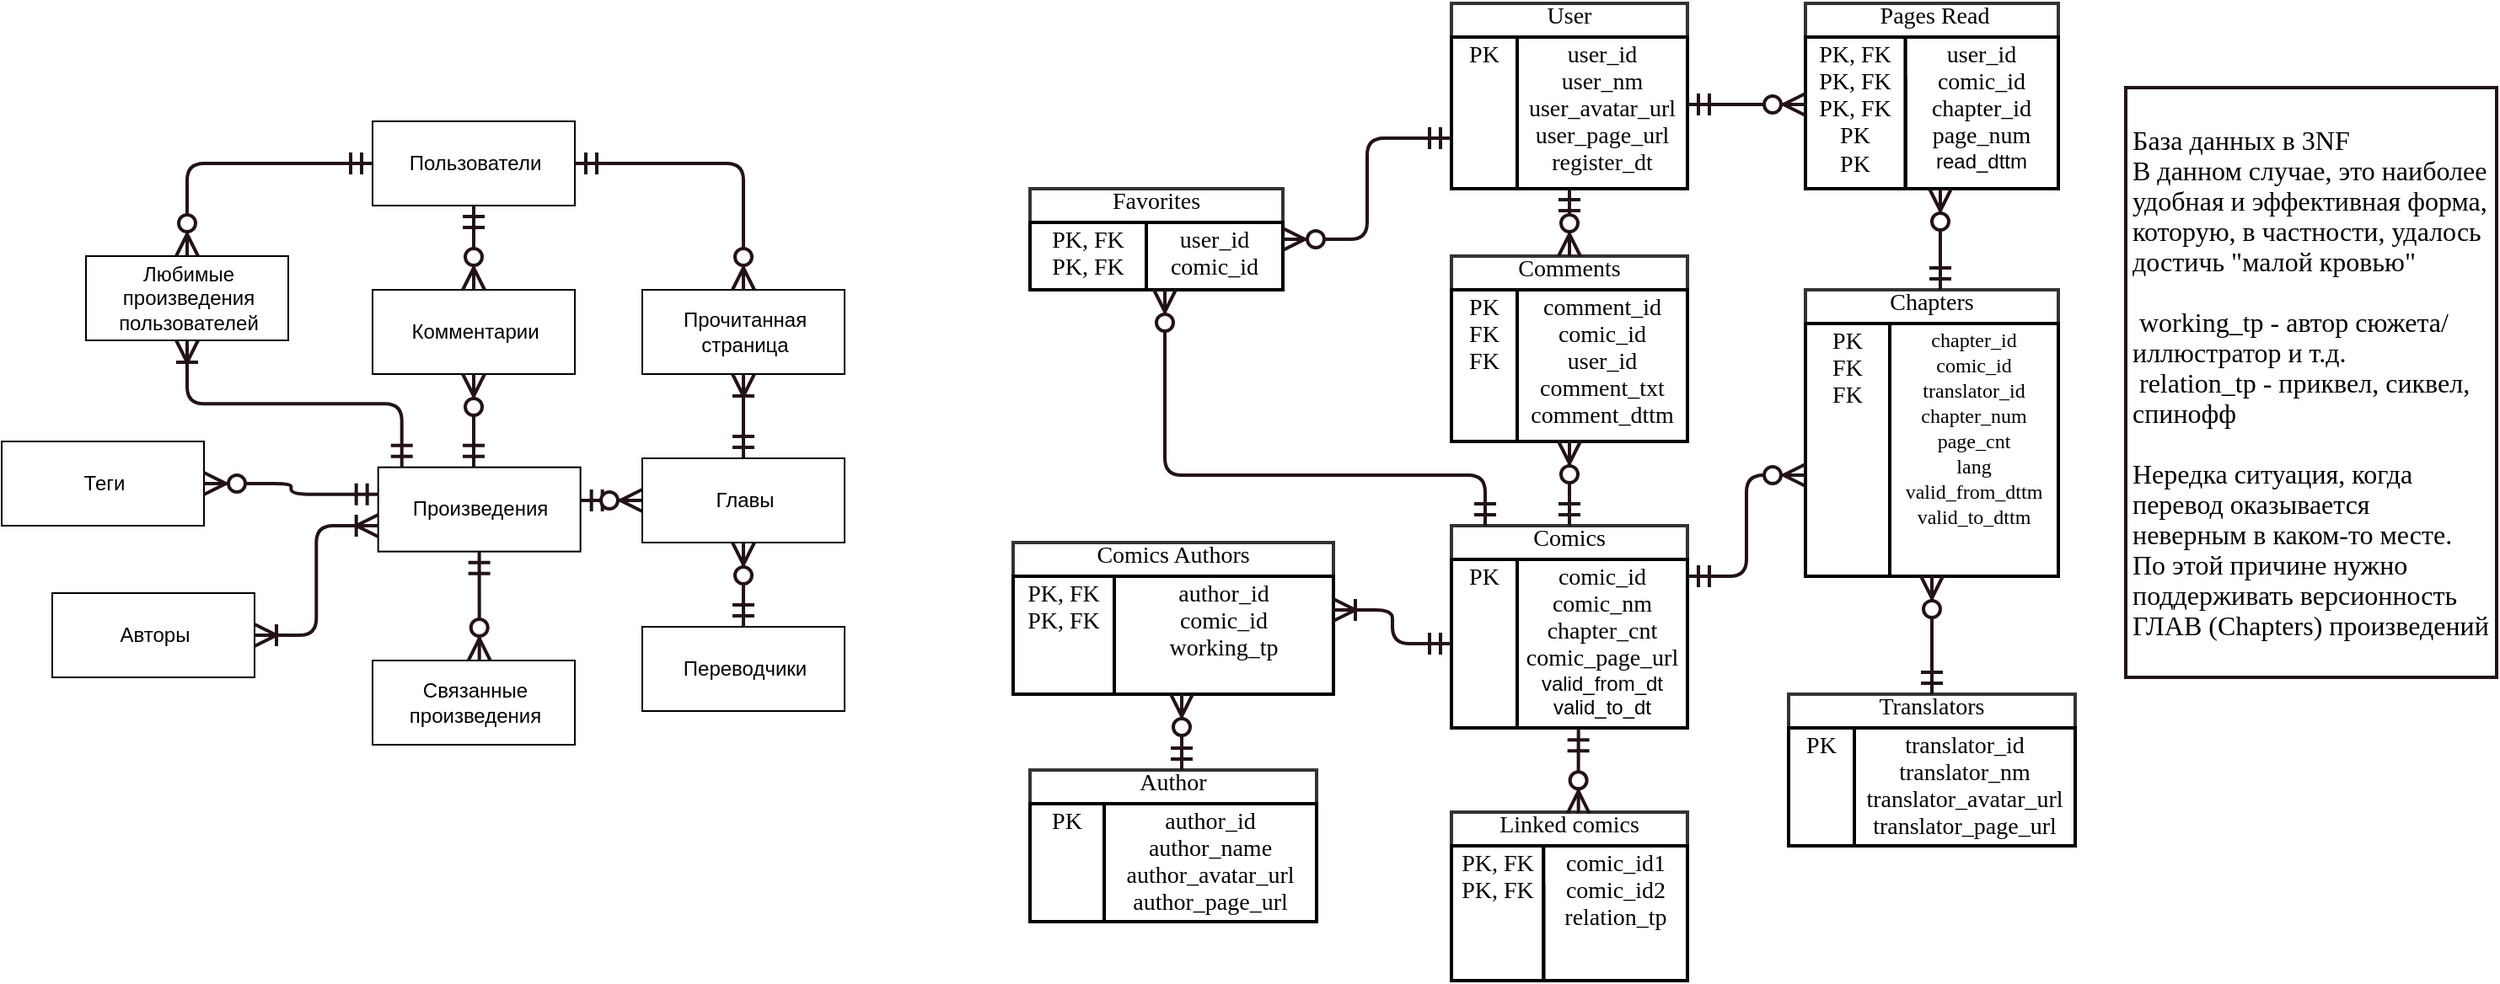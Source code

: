 <mxfile version="14.6.1" type="device"><diagram id="upO_5eK9MUuv22I4tNA9" name="Page-1"><mxGraphModel dx="1521" dy="660" grid="1" gridSize="10" guides="0" tooltips="1" connect="1" arrows="1" fold="1" page="1" pageScale="1" pageWidth="827" pageHeight="1169" background="#FFFFFF" math="0" shadow="0"><root><mxCell id="0"/><mxCell id="2" value="Layer 0" parent="0"/><mxCell id="3" value="&lt;div style='width: 113.0px;height:auto;word-break: break-word;'&gt;&lt;div align=&quot;center&quot;&gt;&lt;span style=&quot;font-size:12px;font-family:Arial;text-decoration:none; line-height: 0;&quot;&gt;&lt;span style=&quot;text-decoration:none; line-height: normal;&quot;&gt;Пользователи&lt;/span&gt;&lt;/span&gt;&lt;/div&gt;&lt;/div&gt;" style="shape=rect;shadow=0;strokeWidth=1;fillColor=#FFFFFF;strokeColor=#000000;opacity=100.0;html=1;nl2Br=0;verticalAlign=middle;align=center;spacingLeft=2.0;spacingRight=0;whiteSpace=wrap;gliffyId=0;" parent="2" vertex="1"><mxGeometry x="380" y="80" width="120" height="50" as="geometry"/></mxCell><mxCell id="4" value="&lt;div style='width: 113.0px;height:auto;word-break: break-word;'&gt;&lt;div align=&quot;center&quot;&gt;&lt;span style=&quot;font-size:12px;font-family:Arial;text-decoration:none; line-height: 0;&quot;&gt;&lt;span style=&quot;text-decoration:none; line-height: normal;&quot;&gt;Переводчики&lt;/span&gt;&lt;/span&gt;&lt;/div&gt;&lt;/div&gt;" style="shape=rect;shadow=0;strokeWidth=1;fillColor=#FFFFFF;strokeColor=#000000;opacity=100.0;html=1;nl2Br=0;verticalAlign=middle;align=center;spacingLeft=2.0;spacingRight=0;whiteSpace=wrap;gliffyId=2;" parent="2" vertex="1"><mxGeometry x="540" y="380" width="120" height="50" as="geometry"/></mxCell><mxCell id="5" value="&lt;div style='width: 113.0px;height:auto;word-break: break-word;'&gt;&lt;div align=&quot;center&quot;&gt;&lt;span style=&quot;font-size:12px;font-family:Arial;text-decoration:none; line-height: 0;&quot;&gt;&lt;span style=&quot;text-decoration:none; line-height: normal;&quot;&gt;Авторы&lt;/span&gt;&lt;/span&gt;&lt;/div&gt;&lt;/div&gt;" style="shape=rect;shadow=0;strokeWidth=1;fillColor=#FFFFFF;strokeColor=#000000;opacity=100.0;html=1;nl2Br=0;verticalAlign=middle;align=center;spacingLeft=2.0;spacingRight=0;whiteSpace=wrap;gliffyId=6;" parent="2" vertex="1"><mxGeometry x="190" y="360" width="120" height="50" as="geometry"/></mxCell><mxCell id="6" value="&lt;div style='width: 113.0px;height:auto;word-break: break-word;'&gt;&lt;div align=&quot;center&quot;&gt;&lt;span style=&quot;font-size:12px;font-family:Arial;text-decoration:none; line-height: 0;&quot;&gt;&lt;span style=&quot;text-decoration:none; line-height: normal;&quot;&gt;Произведения&lt;/span&gt;&lt;/span&gt;&lt;/div&gt;&lt;/div&gt;" style="shape=rect;shadow=0;strokeWidth=1;fillColor=#FFFFFF;strokeColor=#000000;opacity=100.0;html=1;nl2Br=0;verticalAlign=middle;align=center;spacingLeft=2.0;spacingRight=0;whiteSpace=wrap;gliffyId=8;" parent="2" vertex="1"><mxGeometry x="383.333" y="285.333" width="120" height="50" as="geometry"/></mxCell><mxCell id="7" value="&lt;div style='width: 113.0px;height:auto;word-break: break-word;'&gt;&lt;div align=&quot;center&quot;&gt;&lt;span style=&quot;font-size:12px;font-family:Arial;text-decoration:none; line-height: normal;&quot;&gt;Любимые произведения пользователей&lt;/span&gt;&lt;/div&gt;&lt;/div&gt;" style="shape=rect;shadow=0;strokeWidth=1;fillColor=#FFFFFF;strokeColor=#000000;opacity=100.0;html=1;nl2Br=0;verticalAlign=middle;align=center;spacingLeft=2.0;spacingRight=0;whiteSpace=wrap;gliffyId=15;" parent="2" vertex="1"><mxGeometry x="210" y="160" width="120" height="50" as="geometry"/></mxCell><mxCell id="8" style="shape=filledEdge;strokeWidth=2;strokeColor=#231218;fillColor=none;startArrow=ERmandOne;startFill=1;startSize=10;endArrow=ERzeroToMany;endFill=1;endSize=10;rounded=1;gliffyId=18;edgeStyle=orthogonalEdgeStyle;" parent="2" source="3" target="7" edge="1"><mxGeometry width="100" height="100" relative="1" as="geometry"><Array as="points"><mxPoint x="380" y="105"/><mxPoint x="270" y="105"/><mxPoint x="270" y="160"/></Array></mxGeometry></mxCell><mxCell id="9" style="shape=filledEdge;strokeWidth=2;strokeColor=#231218;fillColor=none;startArrow=ERmandOne;startFill=1;startSize=10;endArrow=ERoneToMany;endFill=1;endSize=10;rounded=1;gliffyId=19;edgeStyle=orthogonalEdgeStyle;" parent="2" source="6" target="7" edge="1"><mxGeometry width="100" height="100" relative="1" as="geometry"><Array as="points"><mxPoint x="397.333" y="285.333"/><mxPoint x="397.333" y="247.667"/><mxPoint x="270" y="247.667"/><mxPoint x="270" y="210"/></Array></mxGeometry></mxCell><mxCell id="10" style="shape=filledEdge;strokeWidth=2;strokeColor=#231218;fillColor=none;startArrow=ERoneToMany;startFill=1;startSize=10;endArrow=ERoneToMany;endFill=1;endSize=10;rounded=1;gliffyId=22;edgeStyle=orthogonalEdgeStyle;" parent="2" source="6" target="5" edge="1"><mxGeometry width="100" height="100" relative="1" as="geometry"><Array as="points"><mxPoint x="383.333" y="320"/><mxPoint x="346.667" y="320"/><mxPoint x="346.667" y="385"/><mxPoint x="310" y="385"/></Array></mxGeometry></mxCell><mxCell id="11" style="shape=filledEdge;strokeWidth=2;strokeColor=#231218;fillColor=none;startArrow=ERmandOne;startFill=1;startSize=10;endArrow=ERzeroToMany;endFill=1;endSize=10;rounded=1;gliffyId=23;edgeStyle=orthogonalEdgeStyle;" parent="2" source="4" target="46" edge="1"><mxGeometry width="100" height="100" relative="1" as="geometry"><Array as="points"><mxPoint x="600" y="380"/><mxPoint x="600" y="363.333"/><mxPoint x="600" y="346.667"/><mxPoint x="600" y="330"/></Array></mxGeometry></mxCell><mxCell id="12" value="&lt;div style='width: 113.0px;height:auto;word-break: break-word;'&gt;&lt;div align=&quot;center&quot;&gt;&lt;span style=&quot;font-size:12px;font-family:Arial;text-decoration:none; line-height: normal;&quot;&gt;Связанные произведения&lt;/span&gt;&lt;/div&gt;&lt;/div&gt;" style="shape=rect;shadow=0;strokeWidth=1;fillColor=#FFFFFF;strokeColor=#000000;opacity=100.0;html=1;nl2Br=0;verticalAlign=middle;align=center;spacingLeft=2.0;spacingRight=0;whiteSpace=wrap;gliffyId=27;" parent="2" vertex="1"><mxGeometry x="380" y="400" width="120" height="50" as="geometry"/></mxCell><mxCell id="13" style="shape=filledEdge;strokeWidth=2;strokeColor=#231218;fillColor=none;startArrow=ERmandOne;startFill=1;startSize=10;endArrow=ERzeroToMany;endFill=1;endSize=10;rounded=1;gliffyId=30;edgeStyle=orthogonalEdgeStyle;" parent="2" source="6" target="12" edge="1"><mxGeometry width="100" height="100" relative="1" as="geometry"><Array as="points"><mxPoint x="443.333" y="335.333"/><mxPoint x="443.333" y="356.918"/><mxPoint x="443.333" y="378.502"/><mxPoint x="443.333" y="400.086"/></Array></mxGeometry></mxCell><mxCell id="14" value="&lt;div style='width: 113.0px;height:auto;word-break: break-word;'&gt;&lt;div align=&quot;center&quot;&gt;&lt;span style=&quot;font-size:12px;font-family:Arial;text-decoration:none; line-height: normal;&quot;&gt;Комментарии&lt;/span&gt;&lt;/div&gt;&lt;/div&gt;" style="shape=rect;shadow=0;strokeWidth=1;fillColor=#FFFFFF;strokeColor=#000000;opacity=100.0;html=1;nl2Br=0;verticalAlign=middle;align=center;spacingLeft=2.0;spacingRight=0;whiteSpace=wrap;gliffyId=31;" parent="2" vertex="1"><mxGeometry x="380" y="180" width="120" height="50" as="geometry"/></mxCell><mxCell id="15" style="shape=filledEdge;strokeWidth=2;strokeColor=#231218;fillColor=none;startArrow=ERmandOne;startFill=1;startSize=10;endArrow=ERzeroToMany;endFill=1;endSize=10;rounded=1;gliffyId=34;edgeStyle=orthogonalEdgeStyle;" parent="2" source="6" target="14" edge="1"><mxGeometry width="100" height="100" relative="1" as="geometry"><Array as="points"><mxPoint x="440" y="285.434"/><mxPoint x="440" y="266.956"/><mxPoint x="440" y="248.478"/><mxPoint x="440" y="230"/></Array></mxGeometry></mxCell><mxCell id="16" style="shape=filledEdge;strokeWidth=2;strokeColor=#231218;fillColor=none;startArrow=ERmandOne;startFill=1;startSize=10;endArrow=ERzeroToMany;endFill=1;endSize=10;rounded=1;gliffyId=35;edgeStyle=orthogonalEdgeStyle;" parent="2" source="3" target="14" edge="1"><mxGeometry width="100" height="100" relative="1" as="geometry"><Array as="points"><mxPoint x="440" y="130"/><mxPoint x="440" y="146.667"/><mxPoint x="440" y="163.333"/><mxPoint x="440" y="180"/></Array></mxGeometry></mxCell><mxCell id="17" style="shape=filledEdge;strokeWidth=2;strokeColor=#231218;fillColor=none;startArrow=ERmandOne;startFill=1;startSize=10;endArrow=ERzeroToMany;endFill=1;endSize=10;rounded=1;gliffyId=44;edgeStyle=orthogonalEdgeStyle;" parent="2" source="3" target="45" edge="1"><mxGeometry width="265" height="131" relative="1" as="geometry"><Array as="points"><mxPoint x="500" y="105"/><mxPoint x="600" y="105"/><mxPoint x="600" y="180"/></Array></mxGeometry></mxCell><mxCell id="18" style="shape=filledEdge;strokeWidth=2;strokeColor=#231218;fillColor=none;startArrow=ERmandOne;startFill=1;startSize=10;endArrow=ERzeroToMany;endFill=1;endSize=10;rounded=1;gliffyId=45;edgeStyle=orthogonalEdgeStyle;" parent="2" source="6" target="46" edge="1"><mxGeometry width="263" height="14" relative="1" as="geometry"><Array as="points"><mxPoint x="502.947" y="305"/><mxPoint x="515.298" y="305"/><mxPoint x="527.649" y="305"/><mxPoint x="540" y="305"/></Array></mxGeometry></mxCell><mxCell id="19" value="&lt;div style='width: 147.0px;height:auto;word-break: break-word;'&gt;&lt;div align=&quot;center&quot;&gt;&lt;span style=&quot;font-size:14px;font-family:Times; line-height: normal;&quot;&gt;Favorites&lt;/span&gt;&lt;/div&gt;&lt;/div&gt;" style="swimlane;collapsible=0;fontStyle=0;childLayout=stackLayout;resizeParent=1;resizeParentMax=0;strokeWidth=2;shadow=0;fillColor=#ffffff;strokeColor=#333333;startSize=20.0;whiteSpace=wrap;html=1;nl2Br=0;verticalAlign=middle;align=center;spacingLeft=0.0;spacingRight=0;spacingTop=-4.0;spacingBottom=3;whiteSpace=wrap;gliffyId=102;" parent="2" vertex="1"><mxGeometry x="770" y="120" width="150" height="60" as="geometry"/></mxCell><mxCell id="20" value="&lt;div style='width: 66.0px;height:auto;word-break: break-word;'&gt;&lt;div align=&quot;center&quot;&gt;&lt;span style=&quot;font-size:14px;font-family:Times;text-decoration:none; line-height: 0;&quot;&gt;&lt;span style=&quot;text-decoration:none; line-height: normal;&quot;&gt;PK, FK&lt;/span&gt;&lt;/span&gt;&lt;/div&gt;&lt;div align=&quot;center&quot;&gt;&lt;span style=&quot;font-size:14px;font-family:Times;text-decoration:none; line-height: 0;&quot;&gt;&lt;span style=&quot;text-decoration:none; line-height: normal;&quot;&gt;PK, FK&lt;/span&gt;&lt;/span&gt;&lt;/div&gt;&lt;/div&gt;" style="swimlane;collapsible=0;swimlaneLine=0;strokeWidth=2;shadow=0;fillColor=#ffffff;strokeColor=#000000;whiteSpace=wrap;html=1;fontStyle=0;verticalAlign=top;align=center;spacingLeft=0.0;spacingRight=0;spacingTop=-4.0;spacingBottom=3;whiteSpace=wrap;gliffyId=105;" parent="19" vertex="1"><mxGeometry y="20" width="69" height="40" as="geometry"/></mxCell><mxCell id="21" value="&lt;div style='width: 78.0px;height:auto;word-break: break-word;'&gt;&lt;div align=&quot;center&quot;&gt;&lt;span style=&quot;font-size:14px;font-family:Times; line-height: normal;&quot;&gt;user_id&lt;br /&gt;&lt;/span&gt;&lt;/div&gt;&lt;div align=&quot;center&quot;&gt;&lt;span style=&quot;font-size:14px;font-family:Times; line-height: normal;&quot;&gt;comic_id&lt;/span&gt;&lt;/div&gt;&lt;/div&gt;" style="swimlane;collapsible=0;swimlaneLine=0;strokeWidth=2;shadow=0;fillColor=#ffffff;strokeColor=#000000;whiteSpace=wrap;html=1;fontStyle=0;verticalAlign=top;align=center;spacingLeft=0.0;spacingRight=0;spacingTop=-4.0;spacingBottom=3;whiteSpace=wrap;gliffyId=107;" parent="19" vertex="1"><mxGeometry x="69" y="20" width="81" height="40" as="geometry"/></mxCell><mxCell id="22" value="&lt;div style='width: 147.0px;height:auto;word-break: break-word;'&gt;&lt;div align=&quot;center&quot;&gt;&lt;span style=&quot;font-size:14px;font-family:Times;text-decoration:none; line-height: normal;&quot;&gt;&amp;nbsp;Pages Read&lt;/span&gt;&lt;/div&gt;&lt;/div&gt;" style="swimlane;collapsible=0;fontStyle=0;childLayout=stackLayout;resizeParent=1;resizeParentMax=0;strokeWidth=2;shadow=0;fillColor=#ffffff;strokeColor=#333333;startSize=20.0;whiteSpace=wrap;html=1;nl2Br=0;verticalAlign=middle;align=center;spacingLeft=0.0;spacingRight=0;spacingTop=-4.0;spacingBottom=3;whiteSpace=wrap;gliffyId=109;" parent="2" vertex="1"><mxGeometry x="1230" y="10" width="150.0" height="110" as="geometry"/></mxCell><mxCell id="23" value="&lt;div style=&quot;width: 56.333px ; height: auto ; word-break: break-word&quot;&gt;&lt;div align=&quot;center&quot;&gt;&lt;span style=&quot;font-size: 14px ; font-family: &amp;#34;times&amp;#34; ; line-height: normal&quot;&gt;PK, FK&lt;/span&gt;&lt;/div&gt;&lt;div align=&quot;center&quot;&gt;&lt;span style=&quot;font-size: 14px ; font-family: &amp;#34;times&amp;#34; ; text-decoration: none ; line-height: normal&quot;&gt;PK, FK&lt;/span&gt;&lt;/div&gt;&lt;div align=&quot;center&quot;&gt;&lt;span style=&quot;font-size: 14px ; font-family: &amp;#34;times&amp;#34; ; line-height: normal&quot;&gt;PK, FK&lt;/span&gt;&lt;/div&gt;&lt;div align=&quot;center&quot;&gt;&lt;font face=&quot;times&quot;&gt;&lt;span style=&quot;font-size: 14px&quot;&gt;PK&lt;/span&gt;&lt;/font&gt;&lt;/div&gt;&lt;div align=&quot;center&quot;&gt;&lt;font face=&quot;times&quot;&gt;&lt;span style=&quot;font-size: 14px&quot;&gt;PK&lt;/span&gt;&lt;/font&gt;&lt;/div&gt;&lt;/div&gt;" style="swimlane;collapsible=0;swimlaneLine=0;strokeWidth=2;shadow=0;fillColor=#ffffff;strokeColor=#000000;whiteSpace=wrap;html=1;fontStyle=0;verticalAlign=top;align=center;spacingLeft=0.0;spacingRight=0;spacingTop=-4.0;spacingBottom=3;whiteSpace=wrap;gliffyId=112;" parent="22" vertex="1"><mxGeometry y="20" width="59.333" height="90" as="geometry"/></mxCell><mxCell id="24" value="&lt;div style=&quot;width: 87.667px ; height: auto ; word-break: break-word&quot;&gt;&lt;div align=&quot;center&quot;&gt;&lt;span style=&quot;font-size: 14px ; font-family: &amp;#34;times&amp;#34; ; line-height: normal&quot;&gt;user_id&lt;br&gt;comic_id&lt;/span&gt;&lt;/div&gt;&lt;div align=&quot;center&quot;&gt;&lt;span style=&quot;font-size: 14px ; font-family: &amp;#34;times&amp;#34; ; line-height: normal&quot;&gt;chapter_id&lt;/span&gt;&lt;/div&gt;&lt;div align=&quot;center&quot;&gt;&lt;span style=&quot;font-size: 14px ; font-family: &amp;#34;times&amp;#34; ; line-height: normal&quot;&gt;page_num&lt;/span&gt;&lt;/div&gt;&lt;div align=&quot;center&quot;&gt;&lt;span style=&quot;line-height: normal&quot;&gt;read_dttm&lt;/span&gt;&lt;/div&gt;&lt;/div&gt;" style="swimlane;collapsible=0;swimlaneLine=0;strokeWidth=2;shadow=0;fillColor=#ffffff;strokeColor=#000000;whiteSpace=wrap;html=1;fontStyle=0;verticalAlign=top;align=center;spacingLeft=0.0;spacingRight=0;spacingTop=-4.0;spacingBottom=3;whiteSpace=wrap;gliffyId=114;" parent="22" vertex="1"><mxGeometry x="59.333" y="20" width="90.667" height="90" as="geometry"/></mxCell><mxCell id="25" value="&lt;div style='width: 137.0px;height:auto;word-break: break-word;'&gt;&lt;div align=&quot;center&quot;&gt;&lt;span style=&quot;font-size:14px;font-family:Times; line-height: normal;&quot;&gt;Comments&lt;/span&gt;&lt;/div&gt;&lt;/div&gt;" style="swimlane;collapsible=0;fontStyle=0;childLayout=stackLayout;resizeParent=1;resizeParentMax=0;strokeWidth=2;shadow=0;fillColor=#ffffff;strokeColor=#333333;startSize=20.0;whiteSpace=wrap;html=1;nl2Br=0;verticalAlign=middle;align=center;spacingLeft=0.0;spacingRight=0;spacingTop=-4.0;spacingBottom=3;whiteSpace=wrap;gliffyId=116;" parent="2" vertex="1"><mxGeometry x="1020" y="160" width="140" height="110" as="geometry"/></mxCell><mxCell id="26" value="&lt;div style='width: 36.0px;height:auto;word-break: break-word;'&gt;&lt;div align=&quot;center&quot;&gt;&lt;span style=&quot;font-size:14px;font-family:Times; line-height: normal;&quot;&gt;PK&lt;/span&gt;&lt;/div&gt;&lt;div align=&quot;center&quot;&gt;&lt;span style=&quot;font-size:14px;font-family:Times; line-height: normal;&quot;&gt;FK&lt;/span&gt;&lt;/div&gt;&lt;div align=&quot;center&quot;&gt;&lt;span style=&quot;font-size:14px;font-family:Times; line-height: normal;&quot;&gt;FK&lt;/span&gt;&lt;/div&gt;&lt;div align=&quot;center&quot;&gt;&lt;span style=&quot;font-size:14px;font-family:Times;text-decoration:none; line-height: normal;&quot;&gt;&amp;nbsp;&lt;/span&gt;&lt;/div&gt;&lt;div align=&quot;center&quot;&gt;&lt;span style=&quot;font-size:14px;font-family:Times;text-decoration:none; line-height: normal;&quot;&gt;&amp;nbsp;&lt;/span&gt;&lt;/div&gt;&lt;div align=&quot;center&quot;&gt;&lt;span style=&quot;font-size:14px;font-family:Times;text-decoration:none; line-height: normal;&quot;&gt;&amp;nbsp;&lt;/span&gt;&lt;/div&gt;&lt;/div&gt;" style="swimlane;collapsible=0;swimlaneLine=0;strokeWidth=2;shadow=0;fillColor=#ffffff;strokeColor=#000000;whiteSpace=wrap;html=1;fontStyle=0;verticalAlign=top;align=center;spacingLeft=0.0;spacingRight=0;spacingTop=-4.0;spacingBottom=3;whiteSpace=wrap;gliffyId=119;" parent="25" vertex="1"><mxGeometry y="20" width="39" height="90" as="geometry"/></mxCell><mxCell id="27" value="&lt;div style=&quot;width: 98.0px ; height: auto ; word-break: break-word&quot;&gt;&lt;div align=&quot;center&quot;&gt;&lt;span style=&quot;font-size: 14px ; font-family: &amp;#34;times&amp;#34; ; line-height: normal&quot;&gt;comment_id&lt;br&gt;comic_id&lt;br&gt;user_id&lt;/span&gt;&lt;/div&gt;&lt;div align=&quot;center&quot;&gt;&lt;span style=&quot;font-size: 14px ; font-family: &amp;#34;times&amp;#34; ; line-height: normal&quot;&gt;comment_txt&lt;/span&gt;&lt;/div&gt;&lt;div align=&quot;center&quot;&gt;&lt;span style=&quot;font-size: 14px ; font-family: &amp;#34;times&amp;#34; ; line-height: normal&quot;&gt;comment_dttm&lt;/span&gt;&lt;/div&gt;&lt;/div&gt;" style="swimlane;collapsible=0;swimlaneLine=0;strokeWidth=2;shadow=0;fillColor=#ffffff;strokeColor=#000000;whiteSpace=wrap;html=1;fontStyle=0;verticalAlign=top;align=center;spacingLeft=0.0;spacingRight=0;spacingTop=-4.0;spacingBottom=3;whiteSpace=wrap;gliffyId=121;" parent="25" vertex="1"><mxGeometry x="39" y="20" width="101" height="90" as="geometry"/></mxCell><mxCell id="28" style="shape=filledEdge;strokeWidth=2;strokeColor=#231218;fillColor=none;startArrow=ERoneToMany;startFill=1;startSize=10;endArrow=ERmandOne;endFill=1;endSize=10;rounded=1;gliffyId=196;edgeStyle=orthogonalEdgeStyle;" parent="2" source="45" target="46" edge="1"><mxGeometry width="9.333" height="60" relative="1" as="geometry"><Array as="points"><mxPoint x="600" y="230"/><mxPoint x="600" y="246.667"/><mxPoint x="600" y="263.333"/><mxPoint x="600" y="280"/></Array></mxGeometry></mxCell><mxCell id="29" value="&lt;div style='width: 137.0px;height:auto;word-break: break-word;'&gt;&lt;div align=&quot;center&quot;&gt;&lt;span style=&quot;font-size:14px;font-family:Times; line-height: normal;&quot;&gt;Comics&lt;/span&gt;&lt;/div&gt;&lt;/div&gt;" style="swimlane;collapsible=0;fontStyle=0;childLayout=stackLayout;resizeParent=1;resizeParentMax=0;strokeWidth=2;shadow=0;fillColor=#ffffff;strokeColor=#333333;startSize=20.0;whiteSpace=wrap;html=1;nl2Br=0;verticalAlign=middle;align=center;spacingLeft=0.0;spacingRight=0;spacingTop=-4.0;spacingBottom=3;whiteSpace=wrap;gliffyId=123;" parent="2" vertex="1"><mxGeometry x="1020" y="320" width="140" height="120" as="geometry"/></mxCell><mxCell id="30" value="&lt;div style='width: 36.0px;height:auto;word-break: break-word;'&gt;&lt;div align=&quot;center&quot;&gt;&lt;span style=&quot;font-size:14px;font-family:Times; line-height: normal;&quot;&gt;PK&lt;/span&gt;&lt;/div&gt;&lt;/div&gt;" style="swimlane;collapsible=0;swimlaneLine=0;strokeWidth=2;shadow=0;fillColor=#ffffff;strokeColor=#000000;whiteSpace=wrap;html=1;fontStyle=0;verticalAlign=top;align=center;spacingLeft=0.0;spacingRight=0;spacingTop=-4.0;spacingBottom=3;whiteSpace=wrap;gliffyId=126;" parent="29" vertex="1"><mxGeometry y="20" width="39" height="100" as="geometry"/></mxCell><mxCell id="31" value="&lt;div style='width: 98.0px;height:auto;word-break: break-word;'&gt;&lt;div align=&quot;center&quot;&gt;&lt;span style=&quot;font-size:14px;font-family:Times; line-height: normal;&quot;&gt;comic_id&lt;br /&gt;&lt;/span&gt;&lt;/div&gt;&lt;div align=&quot;center&quot;&gt;&lt;span style=&quot;font-size:14px;font-family:Times; line-height: normal;&quot;&gt;comic_nm&lt;/span&gt;&lt;/div&gt;&lt;div align=&quot;center&quot;&gt;&lt;span style=&quot;font-size:14px;font-family:Times; line-height: normal;&quot;&gt;chapter_cnt&lt;/span&gt;&lt;/div&gt;&lt;div align=&quot;center&quot;&gt;&lt;span style=&quot;font-size:14px;font-family:Times; line-height: normal;&quot;&gt;comic_page_url&lt;/span&gt;&lt;/div&gt;&lt;div align=&quot;center&quot;&gt;&lt;span style=&quot; line-height: normal;&quot;&gt;valid_from_dt&lt;/span&gt;&lt;/div&gt;&lt;div align=&quot;center&quot;&gt;&lt;span style=&quot; line-height: normal;&quot;&gt;valid_to_dt&lt;/span&gt;&lt;/div&gt;&lt;div align=&quot;center&quot;&gt;&lt;/div&gt;&lt;/div&gt;" style="swimlane;collapsible=0;swimlaneLine=0;strokeWidth=2;shadow=0;fillColor=#ffffff;strokeColor=#000000;whiteSpace=wrap;html=1;fontStyle=0;verticalAlign=top;align=center;spacingLeft=0.0;spacingRight=0;spacingTop=-4.0;spacingBottom=3;whiteSpace=wrap;gliffyId=128;" parent="29" vertex="1"><mxGeometry x="39" y="20" width="101" height="100" as="geometry"/></mxCell><mxCell id="32" value="&lt;div style='width: 137.0px;height:auto;word-break: break-word;'&gt;&lt;div align=&quot;center&quot;&gt;&lt;span style=&quot;font-size:14px;font-family:Times; line-height: normal;&quot;&gt;User&lt;/span&gt;&lt;/div&gt;&lt;/div&gt;" style="swimlane;collapsible=0;fontStyle=0;childLayout=stackLayout;resizeParent=1;resizeParentMax=0;strokeWidth=2;shadow=0;fillColor=#ffffff;strokeColor=#333333;startSize=20.0;whiteSpace=wrap;html=1;nl2Br=0;verticalAlign=middle;align=center;spacingLeft=0.0;spacingRight=0;spacingTop=-4.0;spacingBottom=3;whiteSpace=wrap;gliffyId=130;" parent="2" vertex="1"><mxGeometry x="1020" y="10" width="140" height="110" as="geometry"/></mxCell><mxCell id="33" value="&lt;div style='width: 36.0px;height:auto;word-break: break-word;'&gt;&lt;div align=&quot;center&quot;&gt;&lt;span style=&quot;font-size:14px;font-family:Times; line-height: normal;&quot;&gt;PK&lt;/span&gt;&lt;/div&gt;&lt;div align=&quot;center&quot;&gt;&lt;span style=&quot;font-size:14px;font-family:Times;text-decoration:none; line-height: normal;&quot;&gt;&amp;nbsp;&lt;/span&gt;&lt;/div&gt;&lt;div align=&quot;center&quot;&gt;&lt;span style=&quot;font-size:14px;font-family:Times;text-decoration:none; line-height: normal;&quot;&gt;&amp;nbsp;&lt;/span&gt;&lt;/div&gt;&lt;/div&gt;" style="swimlane;collapsible=0;swimlaneLine=0;strokeWidth=2;shadow=0;fillColor=#ffffff;strokeColor=#000000;whiteSpace=wrap;html=1;fontStyle=0;verticalAlign=top;align=center;spacingLeft=0.0;spacingRight=0;spacingTop=-4.0;spacingBottom=3;whiteSpace=wrap;gliffyId=133;" parent="32" vertex="1"><mxGeometry y="20" width="39" height="90" as="geometry"/></mxCell><mxCell id="34" value="&lt;div style='width: 98.0px;height:auto;word-break: break-word;'&gt;&lt;div align=&quot;center&quot;&gt;&lt;span style=&quot;font-size:14px;font-family:Times; line-height: normal;&quot;&gt;user_id&lt;br /&gt;user_nm&lt;/span&gt;&lt;/div&gt;&lt;div align=&quot;center&quot;&gt;&lt;span style=&quot;font-size:14px;font-family:Times; line-height: normal;&quot;&gt;user_avatar_url&lt;/span&gt;&lt;/div&gt;&lt;div align=&quot;center&quot;&gt;&lt;span style=&quot;font-size:14px;font-family:Times; line-height: normal;&quot;&gt;user_page_url&lt;/span&gt;&lt;/div&gt;&lt;div align=&quot;center&quot;&gt;&lt;span style=&quot;font-size:14px;font-family:Times; line-height: normal;&quot;&gt;register_dt&lt;/span&gt;&lt;/div&gt;&lt;/div&gt;" style="swimlane;collapsible=0;swimlaneLine=0;strokeWidth=2;shadow=0;fillColor=#ffffff;strokeColor=#000000;whiteSpace=wrap;html=1;fontStyle=0;verticalAlign=top;align=center;spacingLeft=0.0;spacingRight=0;spacingTop=-4.0;spacingBottom=3;whiteSpace=wrap;gliffyId=135;" parent="32" vertex="1"><mxGeometry x="39" y="20" width="101" height="90" as="geometry"/></mxCell><mxCell id="35" value="&lt;div style='width: 167.0px;height:auto;word-break: break-word;'&gt;&lt;div align=&quot;center&quot;&gt;&lt;span style=&quot;font-size:14px;font-family:Times; line-height: normal;&quot;&gt;Translators&lt;/span&gt;&lt;/div&gt;&lt;/div&gt;" style="swimlane;collapsible=0;fontStyle=0;childLayout=stackLayout;resizeParent=1;resizeParentMax=0;strokeWidth=2;shadow=0;fillColor=#ffffff;strokeColor=#333333;startSize=20.0;whiteSpace=wrap;html=1;nl2Br=0;verticalAlign=middle;align=center;spacingLeft=0.0;spacingRight=0;spacingTop=-4.0;spacingBottom=3;whiteSpace=wrap;gliffyId=137;" parent="2" vertex="1"><mxGeometry x="1220" y="420" width="170" height="90" as="geometry"/></mxCell><mxCell id="36" value="&lt;div style='width: 36.0px;height:auto;word-break: break-word;'&gt;&lt;div align=&quot;center&quot;&gt;&lt;span style=&quot;font-size:14px;font-family:Times; line-height: normal;&quot;&gt;PK&lt;/span&gt;&lt;/div&gt;&lt;div align=&quot;center&quot;&gt;&lt;span style=&quot;font-size:14px;font-family:Times;text-decoration:none; line-height: normal;&quot;&gt;&amp;nbsp;&lt;/span&gt;&lt;/div&gt;&lt;/div&gt;" style="swimlane;collapsible=0;swimlaneLine=0;strokeWidth=2;shadow=0;fillColor=#ffffff;strokeColor=#000000;whiteSpace=wrap;html=1;fontStyle=0;verticalAlign=top;align=center;spacingLeft=0.0;spacingRight=0;spacingTop=-4.0;spacingBottom=3;whiteSpace=wrap;gliffyId=140;" parent="35" vertex="1"><mxGeometry y="20" width="39" height="70" as="geometry"/></mxCell><mxCell id="37" value="&lt;div style='width: 128.0px;height:auto;word-break: break-word;'&gt;&lt;div align=&quot;center&quot;&gt;&lt;span style=&quot;font-size:14px;font-family:Times; line-height: normal;&quot;&gt;translator_id&lt;br /&gt;translator_nm&lt;/span&gt;&lt;/div&gt;&lt;div align=&quot;center&quot;&gt;&lt;span style=&quot;font-size:14px;font-family:Times; line-height: normal;&quot;&gt;translator_avatar_url&lt;/span&gt;&lt;/div&gt;&lt;div align=&quot;center&quot;&gt;&lt;span style=&quot;font-size:14px;font-family:Times; line-height: normal;&quot;&gt;translator_page_url&lt;/span&gt;&lt;/div&gt;&lt;div align=&quot;center&quot;&gt;&lt;span style=&quot;font-size:14px;font-family:Times;text-decoration:none; line-height: normal;&quot;&gt;&amp;nbsp;&lt;/span&gt;&lt;/div&gt;&lt;/div&gt;" style="swimlane;collapsible=0;swimlaneLine=0;strokeWidth=2;shadow=0;fillColor=#ffffff;strokeColor=#000000;whiteSpace=wrap;html=1;fontStyle=0;verticalAlign=top;align=center;spacingLeft=0.0;spacingRight=0;spacingTop=-4.0;spacingBottom=3;whiteSpace=wrap;gliffyId=142;startSize=10;" parent="35" vertex="1"><mxGeometry x="39" y="20" width="131" height="70" as="geometry"/></mxCell><mxCell id="38" value="&lt;div style='width: 212.368px;height:auto;word-break: break-word;'&gt;&lt;div align=&quot;left&quot;&gt;&lt;span style=&quot;font-size:16px;font-family:Times;text-decoration:none; line-height: 0;&quot;&gt;&lt;span style=&quot;text-decoration:none; line-height: normal;&quot;&gt;База данных в 3NF&lt;/span&gt;&lt;/span&gt;&lt;/div&gt;&lt;div align=&quot;left&quot;&gt;&lt;span style=&quot;font-size:16px;font-family:Times;text-decoration:none; line-height: 0;&quot;&gt;&lt;span style=&quot;text-decoration:none; line-height: normal;&quot;&gt;В данном случае, это наиболее удобная и эффективная форма, которую, в частности, удалось достичь &amp;#34;малой кровью&amp;#34;&lt;/span&gt;&lt;/span&gt;&lt;/div&gt;&lt;div align=&quot;left&quot;&gt;&lt;span style=&quot;font-size:16px;font-family:Times;text-decoration:none; line-height: 0;&quot;&gt;&lt;span style=&quot;text-decoration:none; line-height: normal;&quot;&gt;&amp;nbsp;&lt;/span&gt;&lt;/span&gt;&lt;/div&gt;&lt;div align=&quot;left&quot;&gt;&lt;span style=&quot;font-size:16px;font-family:Times;text-decoration:none; line-height: 0;&quot;&gt;&lt;span style=&quot;text-decoration:none; line-height: normal;&quot;&gt;&amp;nbsp;working_tp - автор сюжета/иллюстратор и т.д.&lt;/span&gt;&lt;/span&gt;&lt;/div&gt;&lt;div align=&quot;left&quot;&gt;&lt;span style=&quot;font-size:16px;font-family:Times;text-decoration:none; line-height: 0;&quot;&gt;&lt;span style=&quot;text-decoration:none; line-height: normal;&quot;&gt;&amp;nbsp;relation_tp - приквел, сиквел, спинофф&lt;/span&gt;&lt;/span&gt;&lt;/div&gt;&lt;div align=&quot;left&quot;&gt;&lt;span style=&quot;font-size:16px;font-family:Times;text-decoration:none; line-height: 0;&quot;&gt;&lt;span style=&quot;text-decoration:none; line-height: normal;&quot;&gt;&amp;nbsp;&lt;/span&gt;&lt;/span&gt;&lt;/div&gt;&lt;div align=&quot;left&quot;&gt;&lt;span style=&quot;font-size:16px;font-family:Times; line-height: 0;&quot;&gt;&lt;span style=&quot; line-height: normal;&quot;&gt;Нередка ситуация, когда перевод оказывается неверным в каком-то месте. По этой причине нужно поддерживать версионность ГЛАВ (Chapters) произведений&lt;/span&gt;&lt;/span&gt;&lt;/div&gt;&lt;/div&gt;" style="shape=rect;shadow=0;strokeWidth=2;fillColor=#ffffff;strokeColor=#231218;opacity=100.0;html=1;nl2Br=0;verticalAlign=middle;align=left;spacingLeft=2.316;spacingRight=0;whiteSpace=wrap;gliffyId=275;" parent="2" vertex="1"><mxGeometry x="1420" y="60" width="220" height="350" as="geometry"/></mxCell><mxCell id="39" value="&lt;div style='width: 167.0px;height:auto;word-break: break-word;'&gt;&lt;div align=&quot;center&quot;&gt;&lt;span style=&quot;font-size:14px;font-family:Times; line-height: normal;&quot;&gt;Author&lt;/span&gt;&lt;/div&gt;&lt;/div&gt;" style="swimlane;collapsible=0;fontStyle=0;childLayout=stackLayout;resizeParent=1;resizeParentMax=0;strokeWidth=2;shadow=0;fillColor=#ffffff;strokeColor=#333333;startSize=20.0;whiteSpace=wrap;html=1;nl2Br=0;verticalAlign=middle;align=center;spacingLeft=0.0;spacingRight=0;spacingTop=-4.0;spacingBottom=3;whiteSpace=wrap;gliffyId=144;" parent="2" vertex="1"><mxGeometry x="770" y="465" width="170" height="90" as="geometry"/></mxCell><mxCell id="40" value="&lt;div style='width: 41.0px;height:auto;word-break: break-word;'&gt;&lt;div align=&quot;center&quot;&gt;&lt;span style=&quot;font-size:14px;font-family:Times; line-height: normal;&quot;&gt;PK&lt;/span&gt;&lt;/div&gt;&lt;/div&gt;" style="swimlane;collapsible=0;swimlaneLine=0;strokeWidth=2;shadow=0;fillColor=#ffffff;strokeColor=#000000;whiteSpace=wrap;html=1;fontStyle=0;verticalAlign=top;align=center;spacingLeft=0.0;spacingRight=0;spacingTop=-4.0;spacingBottom=3;whiteSpace=wrap;gliffyId=147;" parent="39" vertex="1"><mxGeometry y="20" width="44" height="70" as="geometry"/></mxCell><mxCell id="41" value="&lt;div style='width: 123.0px;height:auto;word-break: break-word;'&gt;&lt;div align=&quot;center&quot;&gt;&lt;span style=&quot;font-size:14px;font-family:Times; line-height: normal;&quot;&gt;author_id&lt;br /&gt;author_name&lt;/span&gt;&lt;/div&gt;&lt;div align=&quot;center&quot;&gt;&lt;span style=&quot;font-size:14px;font-family:Times; line-height: normal;&quot;&gt;author_avatar_url&lt;/span&gt;&lt;/div&gt;&lt;div align=&quot;center&quot;&gt;&lt;span style=&quot;font-size:14px;font-family:Times; line-height: normal;&quot;&gt;author_page_url&lt;/span&gt;&lt;/div&gt;&lt;/div&gt;" style="swimlane;collapsible=0;swimlaneLine=0;strokeWidth=2;shadow=0;fillColor=#ffffff;strokeColor=#000000;whiteSpace=wrap;html=1;fontStyle=0;verticalAlign=top;align=center;spacingLeft=0.0;spacingRight=0;spacingTop=-4.0;spacingBottom=3;whiteSpace=wrap;gliffyId=149;" parent="39" vertex="1"><mxGeometry x="44" y="20" width="126" height="70" as="geometry"/></mxCell><mxCell id="42" value="&lt;div style='width: 137.0px;height:auto;word-break: break-word;'&gt;&lt;div align=&quot;center&quot;&gt;&lt;span style=&quot;font-size:14px;font-family:Times; line-height: normal;&quot;&gt;Linked comics&lt;/span&gt;&lt;/div&gt;&lt;/div&gt;" style="swimlane;collapsible=0;fontStyle=0;childLayout=stackLayout;resizeParent=1;resizeParentMax=0;strokeWidth=2;shadow=0;fillColor=#ffffff;strokeColor=#333333;startSize=20.0;whiteSpace=wrap;html=1;nl2Br=0;verticalAlign=middle;align=center;spacingLeft=0.0;spacingRight=0;spacingTop=-4.0;spacingBottom=3;whiteSpace=wrap;gliffyId=158;" parent="2" vertex="1"><mxGeometry x="1020" y="490" width="140" height="100" as="geometry"/></mxCell><mxCell id="43" value="&lt;div style='width: 51.667px;height:auto;word-break: break-word;'&gt;&lt;div align=&quot;center&quot;&gt;&lt;span style=&quot;font-size:14px;font-family:Times; line-height: normal;&quot;&gt;PK, FK&lt;/span&gt;&lt;/div&gt;&lt;div align=&quot;center&quot;&gt;&lt;span style=&quot;font-size:14px;font-family:Times;text-decoration:none; line-height: 0;&quot;&gt;&lt;span style=&quot;text-decoration:none; line-height: normal;&quot;&gt;PK, FK&lt;/span&gt;&lt;/span&gt;&lt;/div&gt;&lt;/div&gt;" style="swimlane;collapsible=0;swimlaneLine=0;strokeWidth=2;shadow=0;fillColor=#ffffff;strokeColor=#000000;whiteSpace=wrap;html=1;fontStyle=0;verticalAlign=top;align=center;spacingLeft=0.0;spacingRight=0;spacingTop=-4.0;spacingBottom=3;whiteSpace=wrap;gliffyId=161;" parent="42" vertex="1"><mxGeometry y="20" width="54.667" height="80" as="geometry"/></mxCell><mxCell id="44" value="&lt;div style='width: 82.333px;height:auto;word-break: break-word;'&gt;&lt;div align=&quot;center&quot;&gt;&lt;span style=&quot;font-family:Times; line-height: 0;&quot;&gt;&lt;span style=&quot;font-size:14px; line-height: normal;&quot;&gt;comic_id1&lt;/span&gt;&lt;/span&gt;&lt;/div&gt;&lt;div align=&quot;center&quot;&gt;&lt;span style=&quot;font-family:Times; line-height: 0;&quot;&gt;&lt;span style=&quot;font-size:14px; line-height: normal;&quot;&gt;comic_id2&lt;/span&gt;&lt;/span&gt;&lt;/div&gt;&lt;div align=&quot;center&quot;&gt;&lt;span style=&quot;font-family:Times; line-height: 0;&quot;&gt;&lt;span style=&quot;font-size:14px; line-height: normal;&quot;&gt;relation_tp&lt;/span&gt;&lt;/span&gt;&lt;/div&gt;&lt;/div&gt;" style="swimlane;collapsible=0;swimlaneLine=0;strokeWidth=2;shadow=0;fillColor=#ffffff;strokeColor=#000000;whiteSpace=wrap;html=1;fontStyle=0;verticalAlign=top;align=center;spacingLeft=0.0;spacingRight=0;spacingTop=-4.0;spacingBottom=3;whiteSpace=wrap;gliffyId=163;" parent="42" vertex="1"><mxGeometry x="54.667" y="20" width="85.333" height="80" as="geometry"/></mxCell><mxCell id="45" value="&lt;div style='width: 113.0px;height:auto;word-break: break-word;'&gt;&lt;div align=&quot;center&quot;&gt;&lt;span style=&quot;font-size:12px;font-family:Arial;text-decoration:none; line-height: normal;&quot;&gt;Прочитанная страница&lt;/span&gt;&lt;/div&gt;&lt;/div&gt;" style="shape=rect;shadow=0;strokeWidth=1;fillColor=#FFFFFF;strokeColor=#000000;opacity=100.0;html=1;nl2Br=0;verticalAlign=middle;align=center;spacingLeft=2.0;spacingRight=0;whiteSpace=wrap;gliffyId=192;" parent="2" vertex="1"><mxGeometry x="540" y="180" width="120" height="50" as="geometry"/></mxCell><mxCell id="46" value="&lt;div style='width: 113.0px;height:auto;word-break: break-word;'&gt;&lt;div align=&quot;center&quot;&gt;&lt;span style=&quot;font-size:12px;font-family:Arial;text-decoration:none; line-height: normal;&quot;&gt;Главы&lt;/span&gt;&lt;/div&gt;&lt;/div&gt;" style="shape=rect;shadow=0;strokeWidth=1;fillColor=#FFFFFF;strokeColor=#000000;opacity=100.0;html=1;nl2Br=0;verticalAlign=middle;align=center;spacingLeft=2.0;spacingRight=0;whiteSpace=wrap;gliffyId=194;" parent="2" vertex="1"><mxGeometry x="540" y="280" width="120" height="50" as="geometry"/></mxCell><mxCell id="47" value="&lt;div style='width: 147.0px;height:auto;word-break: break-word;'&gt;&lt;div align=&quot;center&quot;&gt;&lt;span style=&quot;font-size:14px;font-family:Times; line-height: normal;&quot;&gt;Chapters&lt;/span&gt;&lt;/div&gt;&lt;/div&gt;" style="swimlane;collapsible=0;fontStyle=0;childLayout=stackLayout;resizeParent=1;resizeParentMax=0;strokeWidth=2;shadow=0;fillColor=#ffffff;strokeColor=#333333;startSize=20.0;whiteSpace=wrap;html=1;nl2Br=0;verticalAlign=middle;align=center;spacingLeft=0.0;spacingRight=0;spacingTop=-4.0;spacingBottom=3;whiteSpace=wrap;gliffyId=198;" parent="2" vertex="1"><mxGeometry x="1230" y="180" width="150" height="170" as="geometry"/></mxCell><mxCell id="48" value="&lt;div style='width: 56.0px;height:auto;word-break: break-word;'&gt;&lt;div align=&quot;center&quot;&gt;&lt;span style=&quot;font-size:14px;font-family:Times; line-height: normal;&quot;&gt;PK&lt;/span&gt;&lt;/div&gt;&lt;div align=&quot;center&quot;&gt;&lt;span style=&quot;font-size:14px;font-family:Times; line-height: normal;&quot;&gt;FK&lt;/span&gt;&lt;/div&gt;&lt;div align=&quot;center&quot;&gt;&lt;span style=&quot;font-size:14px;font-family:Times; line-height: normal;&quot;&gt;FK&lt;/span&gt;&lt;/div&gt;&lt;div align=&quot;center&quot;&gt;&lt;span style=&quot;font-size:14px;font-family:Times;text-decoration:none; line-height: normal;&quot;&gt;&amp;nbsp;&lt;/span&gt;&lt;/div&gt;&lt;/div&gt;" style="swimlane;collapsible=0;swimlaneLine=0;strokeWidth=2;shadow=0;fillColor=#ffffff;strokeColor=#000000;whiteSpace=wrap;html=1;fontStyle=0;verticalAlign=top;align=center;spacingLeft=0.0;spacingRight=0;spacingTop=-4.0;spacingBottom=3;whiteSpace=wrap;gliffyId=201;" parent="47" vertex="1"><mxGeometry y="20" width="50" height="150" as="geometry"/></mxCell><mxCell id="49" value="&lt;div style=&quot;width: 88px ; height: auto ; word-break: break-word&quot;&gt;&lt;div&gt;&lt;span style=&quot;line-height: normal&quot;&gt;&lt;font face=&quot;Times New Roman&quot; style=&quot;font-size: 12px&quot;&gt;chapter_id&lt;br&gt;&lt;/font&gt;&lt;/span&gt;&lt;/div&gt;&lt;div&gt;&lt;span style=&quot;line-height: normal&quot;&gt;&lt;font face=&quot;Times New Roman&quot; style=&quot;font-size: 12px&quot;&gt;comic_id&lt;/font&gt;&lt;/span&gt;&lt;/div&gt;&lt;div&gt;&lt;span style=&quot;line-height: normal&quot;&gt;&lt;font face=&quot;Times New Roman&quot; style=&quot;font-size: 12px&quot;&gt;translator_id&lt;/font&gt;&lt;/span&gt;&lt;/div&gt;&lt;div&gt;&lt;span style=&quot;line-height: normal&quot;&gt;&lt;font face=&quot;Times New Roman&quot; style=&quot;font-size: 12px&quot;&gt;chapter_num&lt;/font&gt;&lt;/span&gt;&lt;/div&gt;&lt;div&gt;&lt;span style=&quot;line-height: normal&quot;&gt;&lt;font face=&quot;Times New Roman&quot; style=&quot;font-size: 12px&quot;&gt;page_cnt&lt;/font&gt;&lt;/span&gt;&lt;/div&gt;&lt;div&gt;&lt;span style=&quot;line-height: normal&quot;&gt;&lt;font face=&quot;Times New Roman&quot; style=&quot;font-size: 12px&quot;&gt;lang&lt;/font&gt;&lt;/span&gt;&lt;/div&gt;&lt;div&gt;&lt;span style=&quot;line-height: normal&quot;&gt;&lt;font face=&quot;Times New Roman&quot; style=&quot;font-size: 12px&quot;&gt;valid_from_dttm&lt;/font&gt;&lt;/span&gt;&lt;/div&gt;&lt;div&gt;&lt;span style=&quot;line-height: normal&quot;&gt;&lt;font face=&quot;Times New Roman&quot; style=&quot;font-size: 12px&quot;&gt;valid_to_dttm&lt;/font&gt;&lt;/span&gt;&lt;/div&gt;&lt;/div&gt;" style="swimlane;collapsible=0;swimlaneLine=0;strokeWidth=2;shadow=0;fillColor=#ffffff;strokeColor=#000000;whiteSpace=wrap;html=1;fontStyle=0;verticalAlign=top;align=center;spacingLeft=0.0;spacingRight=0;spacingTop=-4.0;spacingBottom=3;whiteSpace=wrap;gliffyId=203;" parent="47" vertex="1"><mxGeometry x="50" y="20" width="100" height="150" as="geometry"/></mxCell><mxCell id="50" value="&lt;div style='width: 113.0px;height:auto;word-break: break-word;'&gt;&lt;div align=&quot;center&quot;&gt;&lt;span style=&quot;font-size:12px;font-family:Arial;text-decoration:none; line-height: 0;&quot;&gt;&lt;span style=&quot;text-decoration:none; line-height: normal;&quot;&gt;Теги&lt;/span&gt;&lt;/span&gt;&lt;/div&gt;&lt;/div&gt;" style="shape=rect;shadow=0;strokeWidth=1;fillColor=#FFFFFF;strokeColor=#000000;opacity=100.0;html=1;nl2Br=0;verticalAlign=middle;align=center;spacingLeft=2.0;spacingRight=0;whiteSpace=wrap;gliffyId=205;" parent="2" vertex="1"><mxGeometry x="160" y="270" width="120" height="50" as="geometry"/></mxCell><mxCell id="51" style="shape=filledEdge;strokeWidth=2;strokeColor=#231218;fillColor=none;startArrow=ERmandOne;startFill=1;startSize=10;endArrow=ERzeroToMany;endFill=1;endSize=10;rounded=1;gliffyId=207;edgeStyle=orthogonalEdgeStyle;" parent="2" source="6" target="50" edge="1"><mxGeometry width="100" height="100" relative="1" as="geometry"><Array as="points"><mxPoint x="383.333" y="301.333"/><mxPoint x="331.667" y="301.333"/><mxPoint x="331.667" y="295"/><mxPoint x="280" y="295"/></Array></mxGeometry></mxCell><mxCell id="52" value="&lt;div style='width: 187.0px;height:auto;word-break: break-word;'&gt;&lt;div align=&quot;center&quot;&gt;&lt;span style=&quot;font-size:14px;font-family:Times; line-height: normal;&quot;&gt;Comics Authors&lt;/span&gt;&lt;/div&gt;&lt;/div&gt;" style="swimlane;collapsible=0;fontStyle=0;childLayout=stackLayout;resizeParent=1;resizeParentMax=0;strokeWidth=2;shadow=0;fillColor=#ffffff;strokeColor=#333333;startSize=20.0;whiteSpace=wrap;html=1;nl2Br=0;verticalAlign=middle;align=center;spacingLeft=0.0;spacingRight=0;spacingTop=-4.0;spacingBottom=3;whiteSpace=wrap;gliffyId=208;" parent="2" vertex="1"><mxGeometry x="760" y="330" width="190" height="90" as="geometry"/></mxCell><mxCell id="53" value="&lt;div style='width: 57.0px;height:auto;word-break: break-word;'&gt;&lt;div align=&quot;center&quot;&gt;&lt;span style=&quot;font-size:14px;font-family:Times; line-height: normal;&quot;&gt;PK, FK&lt;/span&gt;&lt;/div&gt;&lt;div align=&quot;center&quot;&gt;&lt;span style=&quot;font-family:Times; line-height: 0;&quot;&gt;&lt;span style=&quot;font-size:14px; line-height: normal;&quot;&gt;PK, FK&lt;/span&gt;&lt;/span&gt;&lt;/div&gt;&lt;/div&gt;" style="swimlane;collapsible=0;swimlaneLine=0;strokeWidth=2;shadow=0;fillColor=#ffffff;strokeColor=#000000;whiteSpace=wrap;html=1;fontStyle=0;verticalAlign=top;align=center;spacingLeft=0.0;spacingRight=0;spacingTop=-4.0;spacingBottom=3;whiteSpace=wrap;gliffyId=211;" parent="52" vertex="1"><mxGeometry y="20" width="60" height="70" as="geometry"/></mxCell><mxCell id="54" value="&lt;div style='width: 127.0px;height:auto;word-break: break-word;'&gt;&lt;div align=&quot;center&quot;&gt;&lt;span style=&quot;font-size:14px;font-family:Times; line-height: normal;&quot;&gt;author_id&lt;br /&gt;comic_id&lt;/span&gt;&lt;/div&gt;&lt;div align=&quot;center&quot;&gt;&lt;span style=&quot;font-family:Times; line-height: 0;&quot;&gt;&lt;span style=&quot;font-size:14px; line-height: normal;&quot;&gt;working_tp&lt;/span&gt;&lt;/span&gt;&lt;/div&gt;&lt;/div&gt;" style="swimlane;collapsible=0;swimlaneLine=0;strokeWidth=2;shadow=0;fillColor=#ffffff;strokeColor=#000000;whiteSpace=wrap;html=1;fontStyle=0;verticalAlign=top;align=center;spacingLeft=0.0;spacingRight=0;spacingTop=-4.0;spacingBottom=3;whiteSpace=wrap;gliffyId=213;" parent="52" vertex="1"><mxGeometry x="60" y="20" width="130" height="70" as="geometry"/></mxCell><mxCell id="55" style="shape=filledEdge;strokeWidth=2;strokeColor=#231218;fillColor=none;startArrow=ERmandOne;startFill=1;startSize=10;endArrow=ERzeroToMany;endFill=1;endSize=10;rounded=1;gliffyId=252;edgeStyle=orthogonalEdgeStyle;" parent="2" edge="1"><mxGeometry width="100" height="100" relative="1" as="geometry"><mxPoint x="1090" y="120" as="sourcePoint"/><mxPoint x="1090" y="160" as="targetPoint"/><Array as="points"><mxPoint x="1090" y="145"/></Array></mxGeometry></mxCell><mxCell id="56" style="shape=filledEdge;strokeWidth=2;strokeColor=#231218;fillColor=none;startArrow=ERmandOne;startFill=1;startSize=10;endArrow=ERzeroToMany;endFill=1;endSize=10;rounded=1;gliffyId=255;edgeStyle=orthogonalEdgeStyle;" parent="2" edge="1"><mxGeometry width="100" height="100" relative="1" as="geometry"><mxPoint x="1020" y="90" as="sourcePoint"/><mxPoint x="920" y="150" as="targetPoint"/><Array as="points"><mxPoint x="970" y="90"/><mxPoint x="970" y="150"/></Array></mxGeometry></mxCell><mxCell id="57" style="shape=filledEdge;strokeWidth=2;strokeColor=#231218;fillColor=none;startArrow=ERmandOne;startFill=1;startSize=10;endArrow=ERzeroToMany;endFill=1;endSize=10;rounded=1;gliffyId=256;edgeStyle=orthogonalEdgeStyle;" parent="2" edge="1"><mxGeometry width="100" height="100" relative="1" as="geometry"><mxPoint x="860" y="465" as="sourcePoint"/><mxPoint x="860" y="420" as="targetPoint"/><Array as="points"><mxPoint x="860" y="442.5"/></Array></mxGeometry></mxCell><mxCell id="58" style="shape=filledEdge;strokeWidth=2;strokeColor=#231218;fillColor=none;startArrow=ERmandOne;startFill=1;startSize=10;endArrow=ERoneToMany;endFill=1;endSize=10;rounded=1;gliffyId=257;edgeStyle=orthogonalEdgeStyle;" parent="2" edge="1"><mxGeometry width="100" height="100" relative="1" as="geometry"><mxPoint x="1020" y="390" as="sourcePoint"/><mxPoint x="950" y="370" as="targetPoint"/><Array as="points"><mxPoint x="985" y="390"/><mxPoint x="985" y="370"/></Array></mxGeometry></mxCell><mxCell id="59" style="shape=filledEdge;strokeWidth=2;strokeColor=#231218;fillColor=none;startArrow=ERmandOne;startFill=1;startSize=10;endArrow=ERzeroToMany;endFill=1;endSize=10;rounded=1;gliffyId=264;edgeStyle=orthogonalEdgeStyle;" parent="2" edge="1"><mxGeometry width="100" height="100" relative="1" as="geometry"><mxPoint x="1040" y="320" as="sourcePoint"/><mxPoint x="850" y="180" as="targetPoint"/><Array as="points"><mxPoint x="1040" y="290"/><mxPoint x="850" y="290"/></Array></mxGeometry></mxCell><mxCell id="60" style="shape=filledEdge;strokeWidth=2;strokeColor=#231218;fillColor=none;startArrow=ERzeroToMany;startFill=1;startSize=10;endArrow=ERmandOne;endFill=1;endSize=10;rounded=1;gliffyId=265;edgeStyle=orthogonalEdgeStyle;" parent="2" edge="1"><mxGeometry width="100" height="100" relative="1" as="geometry"><mxPoint x="1090" y="270" as="sourcePoint"/><mxPoint x="1090" y="320" as="targetPoint"/><Array as="points"><mxPoint x="1090" y="295"/></Array></mxGeometry></mxCell><mxCell id="61" style="shape=filledEdge;strokeWidth=2;strokeColor=#231218;fillColor=none;startArrow=ERmandOne;startFill=1;startSize=10;endArrow=ERzeroToMany;endFill=1;endSize=10;rounded=1;gliffyId=266;edgeStyle=orthogonalEdgeStyle;" parent="2" edge="1"><mxGeometry width="100" height="100" relative="1" as="geometry"><mxPoint x="1160" y="70" as="sourcePoint"/><mxPoint x="1230" y="70" as="targetPoint"/><Array as="points"><mxPoint x="1190" y="70"/></Array></mxGeometry></mxCell><mxCell id="62" style="shape=filledEdge;strokeWidth=2;strokeColor=#231218;fillColor=none;startArrow=ERzeroToMany;startFill=1;startSize=10;endArrow=ERmandOne;endFill=1;endSize=10;rounded=1;gliffyId=267;edgeStyle=orthogonalEdgeStyle;exitX=0.25;exitY=1;exitDx=0;exitDy=0;" parent="2" source="49" target="35" edge="1"><mxGeometry width="100" height="100" relative="1" as="geometry"><mxPoint x="1310" y="400" as="sourcePoint"/><mxPoint x="1310" y="450" as="targetPoint"/><Array as="points"><mxPoint x="1312" y="440"/><mxPoint x="1312" y="440"/></Array></mxGeometry></mxCell><mxCell id="63" style="shape=filledEdge;strokeWidth=2;strokeColor=#231218;fillColor=none;startArrow=ERmandOne;startFill=1;startSize=10;endArrow=ERzeroToMany;endFill=1;endSize=10;rounded=1;gliffyId=268;edgeStyle=orthogonalEdgeStyle;" parent="2" edge="1"><mxGeometry width="100" height="100" relative="1" as="geometry"><mxPoint x="1095.333" y="440.667" as="sourcePoint"/><mxPoint x="1095.333" y="490.667" as="targetPoint"/><Array as="points"><mxPoint x="1095.333" y="465.667"/></Array></mxGeometry></mxCell><mxCell id="64" style="shape=filledEdge;strokeWidth=2;strokeColor=#231218;fillColor=none;startArrow=ERmandOne;startFill=1;startSize=10;endArrow=ERzeroToMany;endFill=1;endSize=10;rounded=1;gliffyId=269;edgeStyle=orthogonalEdgeStyle;" parent="2" edge="1"><mxGeometry width="100" height="100" relative="1" as="geometry"><mxPoint x="1310" y="180" as="sourcePoint"/><mxPoint x="1310" y="120" as="targetPoint"/><Array as="points"><mxPoint x="1310" y="150"/></Array></mxGeometry></mxCell><mxCell id="65" style="shape=filledEdge;strokeWidth=2;strokeColor=#231218;fillColor=none;startArrow=ERmandOne;startFill=1;startSize=10;endArrow=ERzeroToMany;endFill=1;endSize=10;rounded=1;gliffyId=270;edgeStyle=orthogonalEdgeStyle;" parent="2" edge="1"><mxGeometry width="100" height="100" relative="1" as="geometry"><mxPoint x="1160" y="350" as="sourcePoint"/><mxPoint x="1230" y="290" as="targetPoint"/><Array as="points"><mxPoint x="1195" y="350"/><mxPoint x="1195" y="290"/></Array></mxGeometry></mxCell></root></mxGraphModel></diagram></mxfile>
